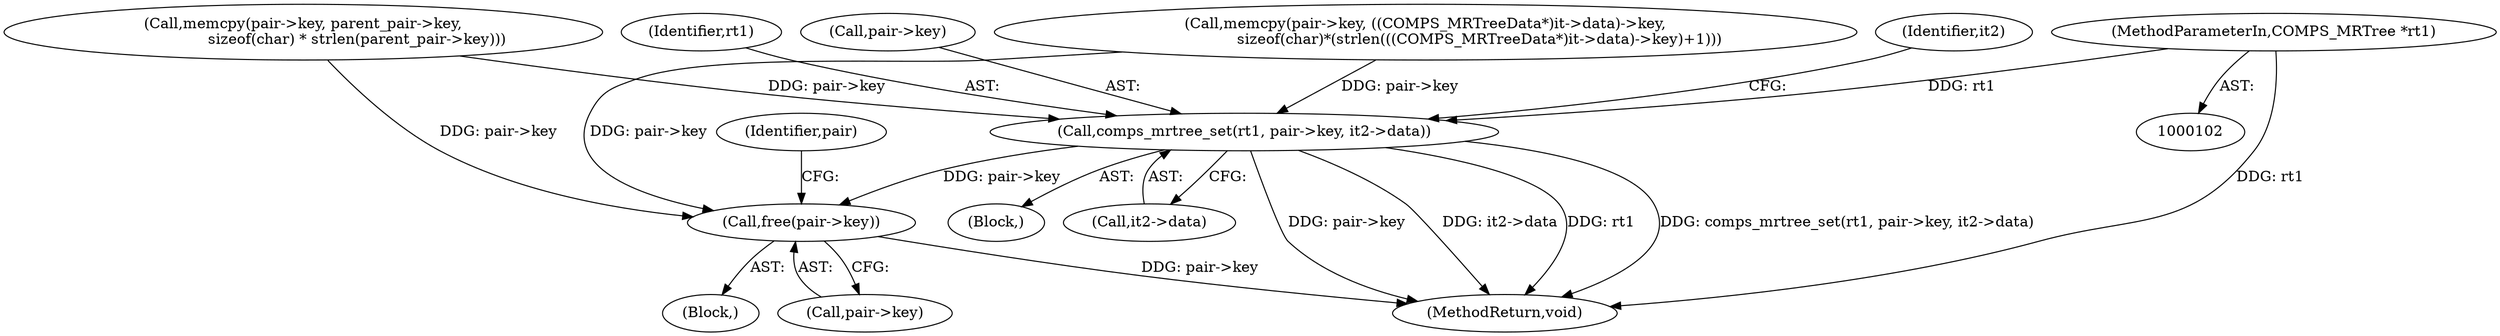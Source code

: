 digraph "0_libcomps_e3a5d056633677959ad924a51758876d415e7046@pointer" {
"1000103" [label="(MethodParameterIn,COMPS_MRTree *rt1)"];
"1000358" [label="(Call,comps_mrtree_set(rt1, pair->key, it2->data))"];
"1000383" [label="(Call,free(pair->key))"];
"1000382" [label="(Block,)"];
"1000359" [label="(Identifier,rt1)"];
"1000237" [label="(Call,memcpy(pair->key, parent_pair->key,\n                       sizeof(char) * strlen(parent_pair->key)))"];
"1000383" [label="(Call,free(pair->key))"];
"1000388" [label="(Identifier,pair)"];
"1000363" [label="(Call,it2->data)"];
"1000360" [label="(Call,pair->key)"];
"1000353" [label="(Identifier,it2)"];
"1000300" [label="(Call,memcpy(pair->key, ((COMPS_MRTreeData*)it->data)->key,\n                       sizeof(char)*(strlen(((COMPS_MRTreeData*)it->data)->key)+1)))"];
"1000103" [label="(MethodParameterIn,COMPS_MRTree *rt1)"];
"1000384" [label="(Call,pair->key)"];
"1000423" [label="(MethodReturn,void)"];
"1000357" [label="(Block,)"];
"1000358" [label="(Call,comps_mrtree_set(rt1, pair->key, it2->data))"];
"1000103" -> "1000102"  [label="AST: "];
"1000103" -> "1000423"  [label="DDG: rt1"];
"1000103" -> "1000358"  [label="DDG: rt1"];
"1000358" -> "1000357"  [label="AST: "];
"1000358" -> "1000363"  [label="CFG: "];
"1000359" -> "1000358"  [label="AST: "];
"1000360" -> "1000358"  [label="AST: "];
"1000363" -> "1000358"  [label="AST: "];
"1000353" -> "1000358"  [label="CFG: "];
"1000358" -> "1000423"  [label="DDG: comps_mrtree_set(rt1, pair->key, it2->data)"];
"1000358" -> "1000423"  [label="DDG: pair->key"];
"1000358" -> "1000423"  [label="DDG: it2->data"];
"1000358" -> "1000423"  [label="DDG: rt1"];
"1000300" -> "1000358"  [label="DDG: pair->key"];
"1000237" -> "1000358"  [label="DDG: pair->key"];
"1000358" -> "1000383"  [label="DDG: pair->key"];
"1000383" -> "1000382"  [label="AST: "];
"1000383" -> "1000384"  [label="CFG: "];
"1000384" -> "1000383"  [label="AST: "];
"1000388" -> "1000383"  [label="CFG: "];
"1000383" -> "1000423"  [label="DDG: pair->key"];
"1000300" -> "1000383"  [label="DDG: pair->key"];
"1000237" -> "1000383"  [label="DDG: pair->key"];
}
